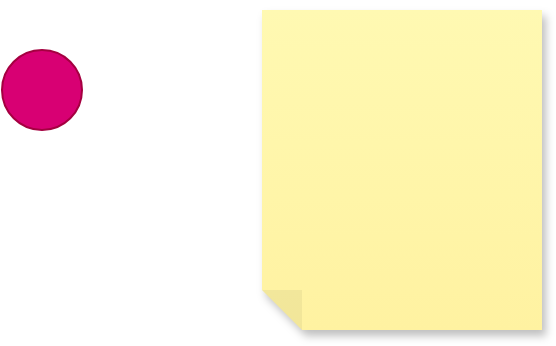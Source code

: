 <mxfile>
    <diagram id="6_LIca4ronq9FODDkxpj" name="Page-1">
        <mxGraphModel dx="589" dy="293" grid="1" gridSize="10" guides="1" tooltips="1" connect="1" arrows="1" fold="1" page="1" pageScale="1" pageWidth="850" pageHeight="1100" math="0" shadow="0">
            <root>
                <mxCell id="0"/>
                <mxCell id="1" parent="0"/>
                <mxCell id="2" value="" style="ellipse;whiteSpace=wrap;html=1;fillColor=#d80073;fontColor=#ffffff;strokeColor=#A50040;" parent="1" vertex="1">
                    <mxGeometry x="100" y="100" width="40" height="40" as="geometry"/>
                </mxCell>
                <mxCell id="3" value="" style="shape=note;whiteSpace=wrap;html=1;backgroundOutline=1;fontColor=#000000;darkOpacity=0.05;fillColor=#FFF9B2;strokeColor=none;fillStyle=solid;direction=west;gradientDirection=north;gradientColor=#FFF2A1;shadow=1;size=20;pointerEvents=1;" vertex="1" parent="1">
                    <mxGeometry x="230" y="80" width="140" height="160" as="geometry"/>
                </mxCell>
            </root>
        </mxGraphModel>
    </diagram>
</mxfile>